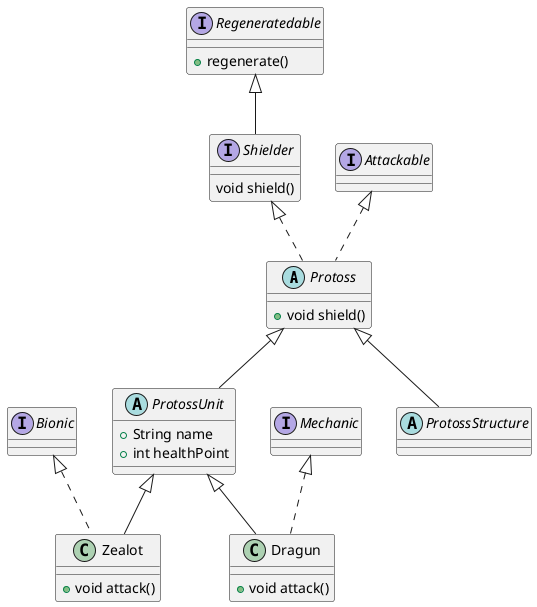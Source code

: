 @startuml
abstract class Protoss implements Shielder,  Attackable  {
    + void shield()
}
abstract class ProtossUnit extends Protoss {

    + String name
    + int healthPoint
}
abstract class ProtossStructure extends Protoss {
}
interface Regeneratedable {
  + regenerate()
}

interface Shielder extends Regeneratedable{
void shield()
}
'------프로토스최종유닛
class Zealot extends ProtossUnit implements Bionic {
    + void attack()
}
class Dragun extends ProtossUnit implements Mechanic {
    + void attack()
}
@enduml